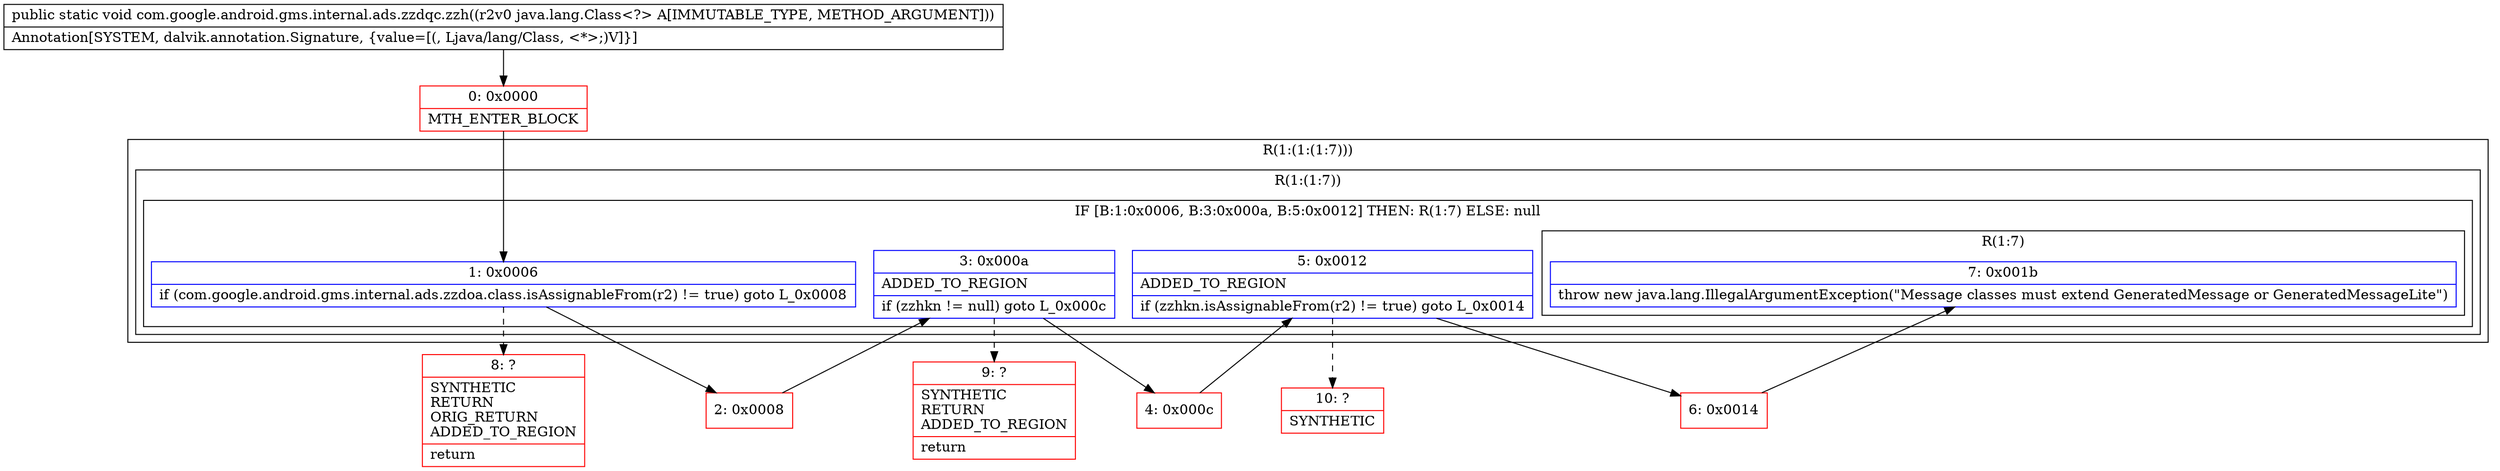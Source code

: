 digraph "CFG forcom.google.android.gms.internal.ads.zzdqc.zzh(Ljava\/lang\/Class;)V" {
subgraph cluster_Region_826176068 {
label = "R(1:(1:(1:7)))";
node [shape=record,color=blue];
subgraph cluster_Region_552422795 {
label = "R(1:(1:7))";
node [shape=record,color=blue];
subgraph cluster_IfRegion_2069891657 {
label = "IF [B:1:0x0006, B:3:0x000a, B:5:0x0012] THEN: R(1:7) ELSE: null";
node [shape=record,color=blue];
Node_1 [shape=record,label="{1\:\ 0x0006|if (com.google.android.gms.internal.ads.zzdoa.class.isAssignableFrom(r2) != true) goto L_0x0008\l}"];
Node_3 [shape=record,label="{3\:\ 0x000a|ADDED_TO_REGION\l|if (zzhkn != null) goto L_0x000c\l}"];
Node_5 [shape=record,label="{5\:\ 0x0012|ADDED_TO_REGION\l|if (zzhkn.isAssignableFrom(r2) != true) goto L_0x0014\l}"];
subgraph cluster_Region_608574486 {
label = "R(1:7)";
node [shape=record,color=blue];
Node_7 [shape=record,label="{7\:\ 0x001b|throw new java.lang.IllegalArgumentException(\"Message classes must extend GeneratedMessage or GeneratedMessageLite\")\l}"];
}
}
}
}
Node_0 [shape=record,color=red,label="{0\:\ 0x0000|MTH_ENTER_BLOCK\l}"];
Node_2 [shape=record,color=red,label="{2\:\ 0x0008}"];
Node_4 [shape=record,color=red,label="{4\:\ 0x000c}"];
Node_6 [shape=record,color=red,label="{6\:\ 0x0014}"];
Node_8 [shape=record,color=red,label="{8\:\ ?|SYNTHETIC\lRETURN\lORIG_RETURN\lADDED_TO_REGION\l|return\l}"];
Node_9 [shape=record,color=red,label="{9\:\ ?|SYNTHETIC\lRETURN\lADDED_TO_REGION\l|return\l}"];
Node_10 [shape=record,color=red,label="{10\:\ ?|SYNTHETIC\l}"];
MethodNode[shape=record,label="{public static void com.google.android.gms.internal.ads.zzdqc.zzh((r2v0 java.lang.Class\<?\> A[IMMUTABLE_TYPE, METHOD_ARGUMENT]))  | Annotation[SYSTEM, dalvik.annotation.Signature, \{value=[(, Ljava\/lang\/Class, \<*\>;)V]\}]\l}"];
MethodNode -> Node_0;
Node_1 -> Node_2;
Node_1 -> Node_8[style=dashed];
Node_3 -> Node_4;
Node_3 -> Node_9[style=dashed];
Node_5 -> Node_6;
Node_5 -> Node_10[style=dashed];
Node_0 -> Node_1;
Node_2 -> Node_3;
Node_4 -> Node_5;
Node_6 -> Node_7;
}

